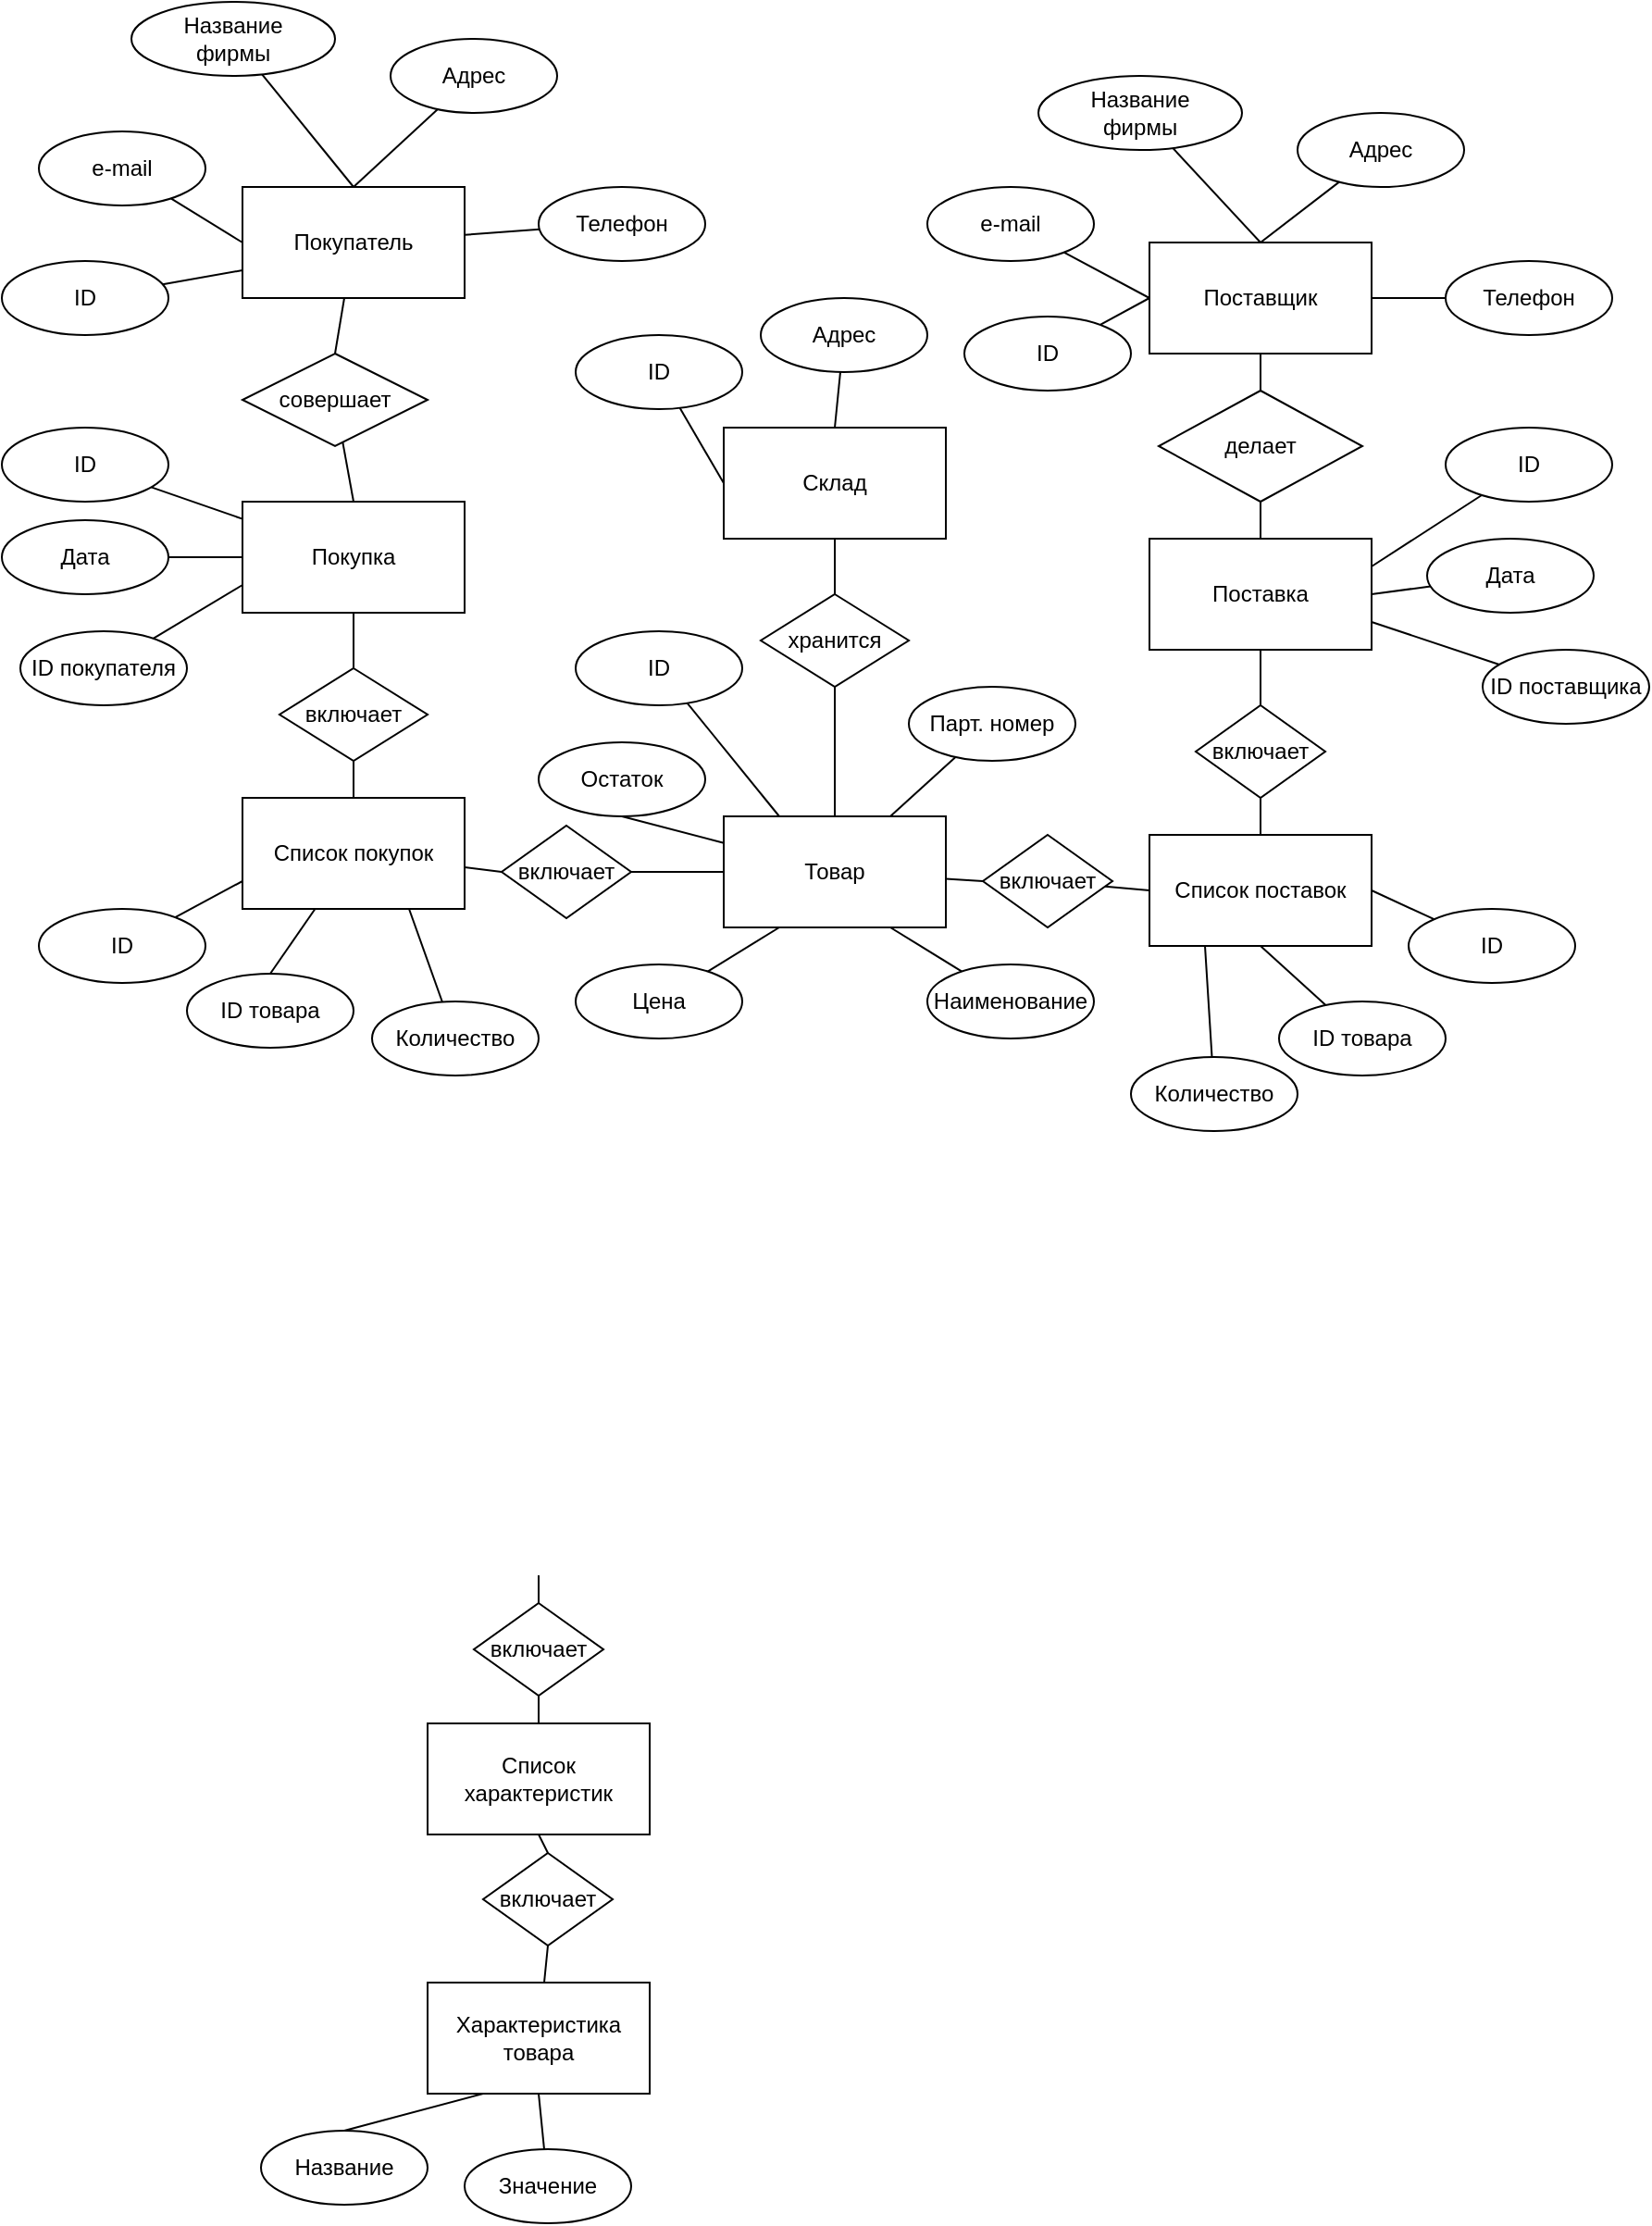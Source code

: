 <mxfile version="20.8.16" type="device" pages="2"><diagram name="storehouse" id="jP9qOyxlN2L8lDD1uQBx"><mxGraphModel dx="2085" dy="1831" grid="1" gridSize="10" guides="1" tooltips="1" connect="1" arrows="1" fold="1" page="1" pageScale="1" pageWidth="850" pageHeight="1100" math="0" shadow="0"><root><mxCell id="0"/><mxCell id="1" parent="0"/><mxCell id="bhEW8HzoWVghDZaeQ3qp-18" style="edgeStyle=none;rounded=0;orthogonalLoop=1;jettySize=auto;html=1;entryX=0.5;entryY=0;entryDx=0;entryDy=0;endArrow=none;endFill=0;" edge="1" parent="1" source="Oa8DiiNLcAHMZvnJVaXj-1" target="bhEW8HzoWVghDZaeQ3qp-17"><mxGeometry relative="1" as="geometry"/></mxCell><mxCell id="Oa8DiiNLcAHMZvnJVaXj-1" value="Покупатель" style="rounded=0;whiteSpace=wrap;html=1;" vertex="1" parent="1"><mxGeometry x="70" y="70" width="120" height="60" as="geometry"/></mxCell><mxCell id="bhEW8HzoWVghDZaeQ3qp-22" style="edgeStyle=none;rounded=0;orthogonalLoop=1;jettySize=auto;html=1;exitX=0.5;exitY=1;exitDx=0;exitDy=0;entryX=0.5;entryY=0;entryDx=0;entryDy=0;endArrow=none;endFill=0;" edge="1" parent="1" source="Oa8DiiNLcAHMZvnJVaXj-2" target="bhEW8HzoWVghDZaeQ3qp-21"><mxGeometry relative="1" as="geometry"/></mxCell><mxCell id="Oa8DiiNLcAHMZvnJVaXj-2" value="Поставщик" style="rounded=0;whiteSpace=wrap;html=1;" vertex="1" parent="1"><mxGeometry x="560" y="100" width="120" height="60" as="geometry"/></mxCell><mxCell id="Oa8DiiNLcAHMZvnJVaXj-3" value="Склад" style="rounded=0;whiteSpace=wrap;html=1;" vertex="1" parent="1"><mxGeometry x="330" y="200" width="120" height="60" as="geometry"/></mxCell><mxCell id="bhEW8HzoWVghDZaeQ3qp-25" style="edgeStyle=none;rounded=0;orthogonalLoop=1;jettySize=auto;html=1;entryX=0.5;entryY=1;entryDx=0;entryDy=0;endArrow=none;endFill=0;" edge="1" parent="1" source="Oa8DiiNLcAHMZvnJVaXj-5" target="bhEW8HzoWVghDZaeQ3qp-24"><mxGeometry relative="1" as="geometry"/></mxCell><mxCell id="bhEW8HzoWVghDZaeQ3qp-27" style="edgeStyle=none;rounded=0;orthogonalLoop=1;jettySize=auto;html=1;entryX=0.5;entryY=0;entryDx=0;entryDy=0;endArrow=none;endFill=0;startArrow=none;exitX=0.5;exitY=1;exitDx=0;exitDy=0;" edge="1" parent="1" target="Oa8DiiNLcAHMZvnJVaXj-6"><mxGeometry relative="1" as="geometry"><mxPoint x="230" y="1040" as="sourcePoint"/></mxGeometry></mxCell><mxCell id="bhEW8HzoWVghDZaeQ3qp-32" style="edgeStyle=none;rounded=0;orthogonalLoop=1;jettySize=auto;html=1;entryX=0;entryY=0.5;entryDx=0;entryDy=0;endArrow=none;endFill=0;startArrow=none;" edge="1" parent="1" source="bhEW8HzoWVghDZaeQ3qp-38" target="Oa8DiiNLcAHMZvnJVaXj-10"><mxGeometry relative="1" as="geometry"/></mxCell><mxCell id="bhEW8HzoWVghDZaeQ3qp-68" style="edgeStyle=none;rounded=0;orthogonalLoop=1;jettySize=auto;html=1;entryX=0.5;entryY=1;entryDx=0;entryDy=0;endArrow=none;endFill=0;" edge="1" parent="1" source="Oa8DiiNLcAHMZvnJVaXj-5" target="bhEW8HzoWVghDZaeQ3qp-67"><mxGeometry relative="1" as="geometry"/></mxCell><mxCell id="Oa8DiiNLcAHMZvnJVaXj-5" value="Товар" style="rounded=0;whiteSpace=wrap;html=1;" vertex="1" parent="1"><mxGeometry x="330" y="410" width="120" height="60" as="geometry"/></mxCell><mxCell id="bhEW8HzoWVghDZaeQ3qp-66" style="edgeStyle=none;rounded=0;orthogonalLoop=1;jettySize=auto;html=1;entryX=0.5;entryY=1;entryDx=0;entryDy=0;endArrow=none;endFill=0;" edge="1" parent="1" source="Oa8DiiNLcAHMZvnJVaXj-6" target="bhEW8HzoWVghDZaeQ3qp-64"><mxGeometry relative="1" as="geometry"/></mxCell><mxCell id="Oa8DiiNLcAHMZvnJVaXj-6" value="Характеристика товара" style="rounded=0;whiteSpace=wrap;html=1;" vertex="1" parent="1"><mxGeometry x="170" y="1040" width="120" height="60" as="geometry"/></mxCell><mxCell id="Oa8DiiNLcAHMZvnJVaXj-7" value="Покупка" style="rounded=0;whiteSpace=wrap;html=1;" vertex="1" parent="1"><mxGeometry x="70" y="240" width="120" height="60" as="geometry"/></mxCell><mxCell id="Oa8DiiNLcAHMZvnJVaXj-8" value="Поставка" style="rounded=0;whiteSpace=wrap;html=1;" vertex="1" parent="1"><mxGeometry x="560" y="260" width="120" height="60" as="geometry"/></mxCell><mxCell id="bhEW8HzoWVghDZaeQ3qp-30" style="edgeStyle=none;rounded=0;orthogonalLoop=1;jettySize=auto;html=1;entryX=0;entryY=0.5;entryDx=0;entryDy=0;endArrow=none;endFill=0;startArrow=none;" edge="1" parent="1" source="bhEW8HzoWVghDZaeQ3qp-37" target="Oa8DiiNLcAHMZvnJVaXj-5"><mxGeometry relative="1" as="geometry"/></mxCell><mxCell id="bhEW8HzoWVghDZaeQ3qp-31" style="edgeStyle=none;rounded=0;orthogonalLoop=1;jettySize=auto;html=1;entryX=0.5;entryY=1;entryDx=0;entryDy=0;endArrow=none;endFill=0;startArrow=none;" edge="1" parent="1" source="bhEW8HzoWVghDZaeQ3qp-34" target="Oa8DiiNLcAHMZvnJVaXj-7"><mxGeometry relative="1" as="geometry"/></mxCell><mxCell id="bhEW8HzoWVghDZaeQ3qp-90" style="edgeStyle=none;rounded=0;orthogonalLoop=1;jettySize=auto;html=1;entryX=0.5;entryY=0;entryDx=0;entryDy=0;endArrow=none;endFill=0;" edge="1" parent="1" source="Oa8DiiNLcAHMZvnJVaXj-9" target="bhEW8HzoWVghDZaeQ3qp-89"><mxGeometry relative="1" as="geometry"/></mxCell><mxCell id="Oa8DiiNLcAHMZvnJVaXj-9" value="Список покупок" style="rounded=0;whiteSpace=wrap;html=1;" vertex="1" parent="1"><mxGeometry x="70" y="400" width="120" height="60" as="geometry"/></mxCell><mxCell id="bhEW8HzoWVghDZaeQ3qp-33" style="edgeStyle=none;rounded=0;orthogonalLoop=1;jettySize=auto;html=1;entryX=0.5;entryY=1;entryDx=0;entryDy=0;endArrow=none;endFill=0;startArrow=none;" edge="1" parent="1" source="bhEW8HzoWVghDZaeQ3qp-40" target="Oa8DiiNLcAHMZvnJVaXj-8"><mxGeometry relative="1" as="geometry"/></mxCell><mxCell id="Oa8DiiNLcAHMZvnJVaXj-10" value="Список поставок" style="rounded=0;whiteSpace=wrap;html=1;" vertex="1" parent="1"><mxGeometry x="560" y="420" width="120" height="60" as="geometry"/></mxCell><mxCell id="bhEW8HzoWVghDZaeQ3qp-15" style="edgeStyle=none;rounded=0;orthogonalLoop=1;jettySize=auto;html=1;entryX=0.5;entryY=0;entryDx=0;entryDy=0;endArrow=none;endFill=0;" edge="1" parent="1" source="bhEW8HzoWVghDZaeQ3qp-1" target="Oa8DiiNLcAHMZvnJVaXj-1"><mxGeometry relative="1" as="geometry"/></mxCell><mxCell id="bhEW8HzoWVghDZaeQ3qp-1" value="Название &lt;br&gt;фирмы" style="ellipse;whiteSpace=wrap;html=1;" vertex="1" parent="1"><mxGeometry x="10" y="-30" width="110" height="40" as="geometry"/></mxCell><mxCell id="bhEW8HzoWVghDZaeQ3qp-14" style="edgeStyle=none;rounded=0;orthogonalLoop=1;jettySize=auto;html=1;entryX=0.5;entryY=0;entryDx=0;entryDy=0;endArrow=none;endFill=0;" edge="1" parent="1" source="bhEW8HzoWVghDZaeQ3qp-2" target="Oa8DiiNLcAHMZvnJVaXj-1"><mxGeometry relative="1" as="geometry"/></mxCell><mxCell id="bhEW8HzoWVghDZaeQ3qp-2" value="Адрес" style="ellipse;whiteSpace=wrap;html=1;" vertex="1" parent="1"><mxGeometry x="150" y="-10" width="90" height="40" as="geometry"/></mxCell><mxCell id="bhEW8HzoWVghDZaeQ3qp-13" style="edgeStyle=none;rounded=0;orthogonalLoop=1;jettySize=auto;html=1;endArrow=none;endFill=0;" edge="1" parent="1" source="bhEW8HzoWVghDZaeQ3qp-3" target="Oa8DiiNLcAHMZvnJVaXj-1"><mxGeometry relative="1" as="geometry"/></mxCell><mxCell id="bhEW8HzoWVghDZaeQ3qp-3" value="Телефон" style="ellipse;whiteSpace=wrap;html=1;" vertex="1" parent="1"><mxGeometry x="230" y="70" width="90" height="40" as="geometry"/></mxCell><mxCell id="bhEW8HzoWVghDZaeQ3qp-16" style="edgeStyle=none;rounded=0;orthogonalLoop=1;jettySize=auto;html=1;entryX=0;entryY=0.5;entryDx=0;entryDy=0;endArrow=none;endFill=0;" edge="1" parent="1" source="bhEW8HzoWVghDZaeQ3qp-4" target="Oa8DiiNLcAHMZvnJVaXj-1"><mxGeometry relative="1" as="geometry"/></mxCell><mxCell id="bhEW8HzoWVghDZaeQ3qp-4" value="e-mail" style="ellipse;whiteSpace=wrap;html=1;" vertex="1" parent="1"><mxGeometry x="-40" y="40" width="90" height="40" as="geometry"/></mxCell><mxCell id="bhEW8HzoWVghDZaeQ3qp-10" style="edgeStyle=none;rounded=0;orthogonalLoop=1;jettySize=auto;html=1;entryX=0.5;entryY=0;entryDx=0;entryDy=0;endArrow=none;endFill=0;" edge="1" parent="1" source="bhEW8HzoWVghDZaeQ3qp-5" target="Oa8DiiNLcAHMZvnJVaXj-2"><mxGeometry relative="1" as="geometry"/></mxCell><mxCell id="bhEW8HzoWVghDZaeQ3qp-5" value="Название &lt;br&gt;фирмы" style="ellipse;whiteSpace=wrap;html=1;" vertex="1" parent="1"><mxGeometry x="500" y="10" width="110" height="40" as="geometry"/></mxCell><mxCell id="bhEW8HzoWVghDZaeQ3qp-11" style="edgeStyle=none;rounded=0;orthogonalLoop=1;jettySize=auto;html=1;entryX=0.5;entryY=0;entryDx=0;entryDy=0;endArrow=none;endFill=0;" edge="1" parent="1" source="bhEW8HzoWVghDZaeQ3qp-6" target="Oa8DiiNLcAHMZvnJVaXj-2"><mxGeometry relative="1" as="geometry"/></mxCell><mxCell id="bhEW8HzoWVghDZaeQ3qp-6" value="Адрес" style="ellipse;whiteSpace=wrap;html=1;" vertex="1" parent="1"><mxGeometry x="640" y="30" width="90" height="40" as="geometry"/></mxCell><mxCell id="bhEW8HzoWVghDZaeQ3qp-12" style="edgeStyle=none;rounded=0;orthogonalLoop=1;jettySize=auto;html=1;entryX=1;entryY=0.5;entryDx=0;entryDy=0;endArrow=none;endFill=0;" edge="1" parent="1" source="bhEW8HzoWVghDZaeQ3qp-7" target="Oa8DiiNLcAHMZvnJVaXj-2"><mxGeometry relative="1" as="geometry"/></mxCell><mxCell id="bhEW8HzoWVghDZaeQ3qp-7" value="Телефон" style="ellipse;whiteSpace=wrap;html=1;" vertex="1" parent="1"><mxGeometry x="720" y="110" width="90" height="40" as="geometry"/></mxCell><mxCell id="bhEW8HzoWVghDZaeQ3qp-9" style="rounded=0;orthogonalLoop=1;jettySize=auto;html=1;entryX=0;entryY=0.5;entryDx=0;entryDy=0;endArrow=none;endFill=0;" edge="1" parent="1" source="bhEW8HzoWVghDZaeQ3qp-8" target="Oa8DiiNLcAHMZvnJVaXj-2"><mxGeometry relative="1" as="geometry"/></mxCell><mxCell id="bhEW8HzoWVghDZaeQ3qp-8" value="e-mail" style="ellipse;whiteSpace=wrap;html=1;" vertex="1" parent="1"><mxGeometry x="440" y="70" width="90" height="40" as="geometry"/></mxCell><mxCell id="bhEW8HzoWVghDZaeQ3qp-19" style="edgeStyle=none;rounded=0;orthogonalLoop=1;jettySize=auto;html=1;entryX=0.5;entryY=0;entryDx=0;entryDy=0;endArrow=none;endFill=0;" edge="1" parent="1" source="bhEW8HzoWVghDZaeQ3qp-17" target="Oa8DiiNLcAHMZvnJVaXj-7"><mxGeometry relative="1" as="geometry"/></mxCell><mxCell id="bhEW8HzoWVghDZaeQ3qp-17" value="совершает" style="rhombus;whiteSpace=wrap;html=1;" vertex="1" parent="1"><mxGeometry x="70" y="160" width="100" height="50" as="geometry"/></mxCell><mxCell id="bhEW8HzoWVghDZaeQ3qp-23" style="edgeStyle=none;rounded=0;orthogonalLoop=1;jettySize=auto;html=1;endArrow=none;endFill=0;" edge="1" parent="1" source="bhEW8HzoWVghDZaeQ3qp-21" target="Oa8DiiNLcAHMZvnJVaXj-8"><mxGeometry relative="1" as="geometry"/></mxCell><mxCell id="bhEW8HzoWVghDZaeQ3qp-21" value="делает" style="rhombus;whiteSpace=wrap;html=1;" vertex="1" parent="1"><mxGeometry x="565" y="180" width="110" height="60" as="geometry"/></mxCell><mxCell id="bhEW8HzoWVghDZaeQ3qp-26" style="edgeStyle=none;rounded=0;orthogonalLoop=1;jettySize=auto;html=1;entryX=0.5;entryY=1;entryDx=0;entryDy=0;endArrow=none;endFill=0;" edge="1" parent="1" source="bhEW8HzoWVghDZaeQ3qp-24" target="Oa8DiiNLcAHMZvnJVaXj-3"><mxGeometry relative="1" as="geometry"/></mxCell><mxCell id="bhEW8HzoWVghDZaeQ3qp-24" value="хранится" style="rhombus;whiteSpace=wrap;html=1;" vertex="1" parent="1"><mxGeometry x="350" y="290" width="80" height="50" as="geometry"/></mxCell><mxCell id="bhEW8HzoWVghDZaeQ3qp-28" value="" style="edgeStyle=none;rounded=0;orthogonalLoop=1;jettySize=auto;html=1;entryX=0.5;entryY=0;entryDx=0;entryDy=0;endArrow=none;endFill=0;startArrow=none;" edge="1" parent="1" source="bhEW8HzoWVghDZaeQ3qp-62" target="bhEW8HzoWVghDZaeQ3qp-61"><mxGeometry relative="1" as="geometry"><mxPoint x="230" y="820" as="sourcePoint"/><mxPoint x="230" y="860" as="targetPoint"/></mxGeometry></mxCell><mxCell id="bhEW8HzoWVghDZaeQ3qp-35" value="" style="edgeStyle=none;rounded=0;orthogonalLoop=1;jettySize=auto;html=1;entryX=0.5;entryY=1;entryDx=0;entryDy=0;endArrow=none;endFill=0;" edge="1" parent="1" source="Oa8DiiNLcAHMZvnJVaXj-9" target="bhEW8HzoWVghDZaeQ3qp-34"><mxGeometry relative="1" as="geometry"><mxPoint x="130" y="400" as="sourcePoint"/><mxPoint x="130" y="300" as="targetPoint"/></mxGeometry></mxCell><mxCell id="bhEW8HzoWVghDZaeQ3qp-34" value="включает" style="rhombus;whiteSpace=wrap;html=1;" vertex="1" parent="1"><mxGeometry x="90" y="330" width="80" height="50" as="geometry"/></mxCell><mxCell id="bhEW8HzoWVghDZaeQ3qp-36" value="" style="edgeStyle=none;rounded=0;orthogonalLoop=1;jettySize=auto;html=1;entryX=0;entryY=0.5;entryDx=0;entryDy=0;endArrow=none;endFill=0;" edge="1" parent="1" source="Oa8DiiNLcAHMZvnJVaXj-9" target="bhEW8HzoWVghDZaeQ3qp-37"><mxGeometry relative="1" as="geometry"><mxPoint x="190" y="433" as="sourcePoint"/><mxPoint x="330" y="440" as="targetPoint"/></mxGeometry></mxCell><mxCell id="bhEW8HzoWVghDZaeQ3qp-37" value="включает" style="rhombus;whiteSpace=wrap;html=1;" vertex="1" parent="1"><mxGeometry x="210" y="415" width="70" height="50" as="geometry"/></mxCell><mxCell id="bhEW8HzoWVghDZaeQ3qp-39" value="" style="edgeStyle=none;rounded=0;orthogonalLoop=1;jettySize=auto;html=1;entryX=0;entryY=0.5;entryDx=0;entryDy=0;endArrow=none;endFill=0;" edge="1" parent="1" source="Oa8DiiNLcAHMZvnJVaXj-5" target="bhEW8HzoWVghDZaeQ3qp-38"><mxGeometry relative="1" as="geometry"><mxPoint x="450" y="443.529" as="sourcePoint"/><mxPoint x="560" y="450" as="targetPoint"/></mxGeometry></mxCell><mxCell id="bhEW8HzoWVghDZaeQ3qp-38" value="включает" style="rhombus;whiteSpace=wrap;html=1;" vertex="1" parent="1"><mxGeometry x="470" y="420" width="70" height="50" as="geometry"/></mxCell><mxCell id="bhEW8HzoWVghDZaeQ3qp-41" value="" style="edgeStyle=none;rounded=0;orthogonalLoop=1;jettySize=auto;html=1;entryX=0.5;entryY=1;entryDx=0;entryDy=0;endArrow=none;endFill=0;" edge="1" parent="1" source="Oa8DiiNLcAHMZvnJVaXj-10" target="bhEW8HzoWVghDZaeQ3qp-40"><mxGeometry relative="1" as="geometry"><mxPoint x="620" y="420" as="sourcePoint"/><mxPoint x="620" y="320" as="targetPoint"/></mxGeometry></mxCell><mxCell id="bhEW8HzoWVghDZaeQ3qp-40" value="включает" style="rhombus;whiteSpace=wrap;html=1;" vertex="1" parent="1"><mxGeometry x="585" y="350" width="70" height="50" as="geometry"/></mxCell><mxCell id="bhEW8HzoWVghDZaeQ3qp-43" style="edgeStyle=none;rounded=0;orthogonalLoop=1;jettySize=auto;html=1;entryX=0.5;entryY=0;entryDx=0;entryDy=0;endArrow=none;endFill=0;" edge="1" parent="1" source="bhEW8HzoWVghDZaeQ3qp-42" target="Oa8DiiNLcAHMZvnJVaXj-3"><mxGeometry relative="1" as="geometry"/></mxCell><mxCell id="bhEW8HzoWVghDZaeQ3qp-42" value="Адрес" style="ellipse;whiteSpace=wrap;html=1;" vertex="1" parent="1"><mxGeometry x="350" y="130" width="90" height="40" as="geometry"/></mxCell><mxCell id="bhEW8HzoWVghDZaeQ3qp-45" style="edgeStyle=none;rounded=0;orthogonalLoop=1;jettySize=auto;html=1;entryX=1;entryY=0.5;entryDx=0;entryDy=0;endArrow=none;endFill=0;" edge="1" parent="1" source="bhEW8HzoWVghDZaeQ3qp-44" target="Oa8DiiNLcAHMZvnJVaXj-8"><mxGeometry relative="1" as="geometry"/></mxCell><mxCell id="bhEW8HzoWVghDZaeQ3qp-44" value="Дата" style="ellipse;whiteSpace=wrap;html=1;" vertex="1" parent="1"><mxGeometry x="710" y="260" width="90" height="40" as="geometry"/></mxCell><mxCell id="bhEW8HzoWVghDZaeQ3qp-47" style="edgeStyle=none;rounded=0;orthogonalLoop=1;jettySize=auto;html=1;entryX=0;entryY=0.5;entryDx=0;entryDy=0;endArrow=none;endFill=0;" edge="1" parent="1" source="bhEW8HzoWVghDZaeQ3qp-46" target="Oa8DiiNLcAHMZvnJVaXj-7"><mxGeometry relative="1" as="geometry"/></mxCell><mxCell id="bhEW8HzoWVghDZaeQ3qp-46" value="Дата" style="ellipse;whiteSpace=wrap;html=1;" vertex="1" parent="1"><mxGeometry x="-60" y="250" width="90" height="40" as="geometry"/></mxCell><mxCell id="bhEW8HzoWVghDZaeQ3qp-57" style="edgeStyle=none;rounded=0;orthogonalLoop=1;jettySize=auto;html=1;entryX=0.25;entryY=1;entryDx=0;entryDy=0;endArrow=none;endFill=0;" edge="1" parent="1" source="bhEW8HzoWVghDZaeQ3qp-52" target="Oa8DiiNLcAHMZvnJVaXj-5"><mxGeometry relative="1" as="geometry"/></mxCell><mxCell id="bhEW8HzoWVghDZaeQ3qp-52" value="Цена" style="ellipse;whiteSpace=wrap;html=1;" vertex="1" parent="1"><mxGeometry x="250" y="490" width="90" height="40" as="geometry"/></mxCell><mxCell id="bhEW8HzoWVghDZaeQ3qp-56" style="edgeStyle=none;rounded=0;orthogonalLoop=1;jettySize=auto;html=1;entryX=0.75;entryY=1;entryDx=0;entryDy=0;endArrow=none;endFill=0;" edge="1" parent="1" source="bhEW8HzoWVghDZaeQ3qp-53" target="Oa8DiiNLcAHMZvnJVaXj-5"><mxGeometry relative="1" as="geometry"/></mxCell><mxCell id="bhEW8HzoWVghDZaeQ3qp-53" value="Наименование" style="ellipse;whiteSpace=wrap;html=1;" vertex="1" parent="1"><mxGeometry x="440" y="490" width="90" height="40" as="geometry"/></mxCell><mxCell id="bhEW8HzoWVghDZaeQ3qp-55" style="edgeStyle=none;rounded=0;orthogonalLoop=1;jettySize=auto;html=1;entryX=0.75;entryY=0;entryDx=0;entryDy=0;endArrow=none;endFill=0;" edge="1" parent="1" source="bhEW8HzoWVghDZaeQ3qp-54" target="Oa8DiiNLcAHMZvnJVaXj-5"><mxGeometry relative="1" as="geometry"/></mxCell><mxCell id="bhEW8HzoWVghDZaeQ3qp-54" value="Парт. номер" style="ellipse;whiteSpace=wrap;html=1;" vertex="1" parent="1"><mxGeometry x="430" y="340" width="90" height="40" as="geometry"/></mxCell><mxCell id="bhEW8HzoWVghDZaeQ3qp-69" style="edgeStyle=none;rounded=0;orthogonalLoop=1;jettySize=auto;html=1;exitX=0.5;exitY=0;exitDx=0;exitDy=0;entryX=0.25;entryY=1;entryDx=0;entryDy=0;endArrow=none;endFill=0;" edge="1" parent="1" source="bhEW8HzoWVghDZaeQ3qp-59" target="Oa8DiiNLcAHMZvnJVaXj-6"><mxGeometry relative="1" as="geometry"/></mxCell><mxCell id="bhEW8HzoWVghDZaeQ3qp-59" value="Название" style="ellipse;whiteSpace=wrap;html=1;" vertex="1" parent="1"><mxGeometry x="80" y="1120" width="90" height="40" as="geometry"/></mxCell><mxCell id="bhEW8HzoWVghDZaeQ3qp-70" style="edgeStyle=none;rounded=0;orthogonalLoop=1;jettySize=auto;html=1;entryX=0.5;entryY=1;entryDx=0;entryDy=0;endArrow=none;endFill=0;" edge="1" parent="1" source="bhEW8HzoWVghDZaeQ3qp-60" target="Oa8DiiNLcAHMZvnJVaXj-6"><mxGeometry relative="1" as="geometry"/></mxCell><mxCell id="bhEW8HzoWVghDZaeQ3qp-60" value="Значение" style="ellipse;whiteSpace=wrap;html=1;" vertex="1" parent="1"><mxGeometry x="190" y="1130" width="90" height="40" as="geometry"/></mxCell><mxCell id="bhEW8HzoWVghDZaeQ3qp-61" value="Список характеристик" style="rounded=0;whiteSpace=wrap;html=1;" vertex="1" parent="1"><mxGeometry x="170" y="900" width="120" height="60" as="geometry"/></mxCell><mxCell id="bhEW8HzoWVghDZaeQ3qp-63" value="" style="edgeStyle=none;rounded=0;orthogonalLoop=1;jettySize=auto;html=1;entryX=0.5;entryY=0;entryDx=0;entryDy=0;endArrow=none;endFill=0;" edge="1" parent="1" target="bhEW8HzoWVghDZaeQ3qp-62"><mxGeometry relative="1" as="geometry"><mxPoint x="230" y="820" as="sourcePoint"/><mxPoint x="230" y="900" as="targetPoint"/></mxGeometry></mxCell><mxCell id="bhEW8HzoWVghDZaeQ3qp-62" value="включает" style="rhombus;whiteSpace=wrap;html=1;" vertex="1" parent="1"><mxGeometry x="195" y="835" width="70" height="50" as="geometry"/></mxCell><mxCell id="bhEW8HzoWVghDZaeQ3qp-65" value="" style="edgeStyle=none;rounded=0;orthogonalLoop=1;jettySize=auto;html=1;entryX=0.5;entryY=0;entryDx=0;entryDy=0;endArrow=none;endFill=0;startArrow=none;exitX=0.5;exitY=1;exitDx=0;exitDy=0;" edge="1" parent="1" source="bhEW8HzoWVghDZaeQ3qp-61" target="bhEW8HzoWVghDZaeQ3qp-64"><mxGeometry relative="1" as="geometry"><mxPoint x="230" y="960" as="sourcePoint"/><mxPoint x="230" y="1020" as="targetPoint"/></mxGeometry></mxCell><mxCell id="bhEW8HzoWVghDZaeQ3qp-64" value="включает" style="rhombus;whiteSpace=wrap;html=1;" vertex="1" parent="1"><mxGeometry x="200" y="970" width="70" height="50" as="geometry"/></mxCell><mxCell id="bhEW8HzoWVghDZaeQ3qp-67" value="Остаток" style="ellipse;whiteSpace=wrap;html=1;" vertex="1" parent="1"><mxGeometry x="230" y="370" width="90" height="40" as="geometry"/></mxCell><mxCell id="bhEW8HzoWVghDZaeQ3qp-72" style="edgeStyle=none;rounded=0;orthogonalLoop=1;jettySize=auto;html=1;entryX=0;entryY=0.75;entryDx=0;entryDy=0;endArrow=none;endFill=0;" edge="1" parent="1" source="bhEW8HzoWVghDZaeQ3qp-71" target="Oa8DiiNLcAHMZvnJVaXj-1"><mxGeometry relative="1" as="geometry"/></mxCell><mxCell id="bhEW8HzoWVghDZaeQ3qp-71" value="ID" style="ellipse;whiteSpace=wrap;html=1;" vertex="1" parent="1"><mxGeometry x="-60" y="110" width="90" height="40" as="geometry"/></mxCell><mxCell id="bhEW8HzoWVghDZaeQ3qp-74" style="edgeStyle=none;rounded=0;orthogonalLoop=1;jettySize=auto;html=1;entryX=0;entryY=0.5;entryDx=0;entryDy=0;endArrow=none;endFill=0;" edge="1" parent="1" source="bhEW8HzoWVghDZaeQ3qp-73" target="Oa8DiiNLcAHMZvnJVaXj-3"><mxGeometry relative="1" as="geometry"/></mxCell><mxCell id="bhEW8HzoWVghDZaeQ3qp-73" value="ID" style="ellipse;whiteSpace=wrap;html=1;" vertex="1" parent="1"><mxGeometry x="250" y="150" width="90" height="40" as="geometry"/></mxCell><mxCell id="bhEW8HzoWVghDZaeQ3qp-76" style="edgeStyle=none;rounded=0;orthogonalLoop=1;jettySize=auto;html=1;entryX=0;entryY=0.5;entryDx=0;entryDy=0;endArrow=none;endFill=0;" edge="1" parent="1" source="bhEW8HzoWVghDZaeQ3qp-75" target="Oa8DiiNLcAHMZvnJVaXj-2"><mxGeometry relative="1" as="geometry"/></mxCell><mxCell id="bhEW8HzoWVghDZaeQ3qp-75" value="ID" style="ellipse;whiteSpace=wrap;html=1;" vertex="1" parent="1"><mxGeometry x="460" y="140" width="90" height="40" as="geometry"/></mxCell><mxCell id="bhEW8HzoWVghDZaeQ3qp-78" style="edgeStyle=none;rounded=0;orthogonalLoop=1;jettySize=auto;html=1;endArrow=none;endFill=0;" edge="1" parent="1" source="bhEW8HzoWVghDZaeQ3qp-77" target="Oa8DiiNLcAHMZvnJVaXj-7"><mxGeometry relative="1" as="geometry"/></mxCell><mxCell id="bhEW8HzoWVghDZaeQ3qp-77" value="ID" style="ellipse;whiteSpace=wrap;html=1;" vertex="1" parent="1"><mxGeometry x="-60" y="200" width="90" height="40" as="geometry"/></mxCell><mxCell id="bhEW8HzoWVghDZaeQ3qp-80" style="edgeStyle=none;rounded=0;orthogonalLoop=1;jettySize=auto;html=1;entryX=0;entryY=0.75;entryDx=0;entryDy=0;endArrow=none;endFill=0;" edge="1" parent="1" source="bhEW8HzoWVghDZaeQ3qp-79" target="Oa8DiiNLcAHMZvnJVaXj-7"><mxGeometry relative="1" as="geometry"/></mxCell><mxCell id="bhEW8HzoWVghDZaeQ3qp-79" value="ID покупателя" style="ellipse;whiteSpace=wrap;html=1;" vertex="1" parent="1"><mxGeometry x="-50" y="310" width="90" height="40" as="geometry"/></mxCell><mxCell id="bhEW8HzoWVghDZaeQ3qp-82" style="edgeStyle=none;rounded=0;orthogonalLoop=1;jettySize=auto;html=1;entryX=1;entryY=0.25;entryDx=0;entryDy=0;endArrow=none;endFill=0;" edge="1" parent="1" source="bhEW8HzoWVghDZaeQ3qp-81" target="Oa8DiiNLcAHMZvnJVaXj-8"><mxGeometry relative="1" as="geometry"/></mxCell><mxCell id="bhEW8HzoWVghDZaeQ3qp-81" value="ID" style="ellipse;whiteSpace=wrap;html=1;" vertex="1" parent="1"><mxGeometry x="720" y="200" width="90" height="40" as="geometry"/></mxCell><mxCell id="bhEW8HzoWVghDZaeQ3qp-84" style="edgeStyle=none;rounded=0;orthogonalLoop=1;jettySize=auto;html=1;entryX=1;entryY=0.75;entryDx=0;entryDy=0;endArrow=none;endFill=0;" edge="1" parent="1" source="bhEW8HzoWVghDZaeQ3qp-83" target="Oa8DiiNLcAHMZvnJVaXj-8"><mxGeometry relative="1" as="geometry"/></mxCell><mxCell id="bhEW8HzoWVghDZaeQ3qp-83" value="ID поставщика" style="ellipse;whiteSpace=wrap;html=1;" vertex="1" parent="1"><mxGeometry x="740" y="320" width="90" height="40" as="geometry"/></mxCell><mxCell id="bhEW8HzoWVghDZaeQ3qp-86" style="edgeStyle=none;rounded=0;orthogonalLoop=1;jettySize=auto;html=1;entryX=0.25;entryY=0;entryDx=0;entryDy=0;endArrow=none;endFill=0;" edge="1" parent="1" source="bhEW8HzoWVghDZaeQ3qp-85" target="Oa8DiiNLcAHMZvnJVaXj-5"><mxGeometry relative="1" as="geometry"/></mxCell><mxCell id="bhEW8HzoWVghDZaeQ3qp-85" value="ID" style="ellipse;whiteSpace=wrap;html=1;" vertex="1" parent="1"><mxGeometry x="250" y="310" width="90" height="40" as="geometry"/></mxCell><mxCell id="bhEW8HzoWVghDZaeQ3qp-88" style="edgeStyle=none;rounded=0;orthogonalLoop=1;jettySize=auto;html=1;entryX=0;entryY=0.75;entryDx=0;entryDy=0;endArrow=none;endFill=0;" edge="1" parent="1" source="bhEW8HzoWVghDZaeQ3qp-87" target="Oa8DiiNLcAHMZvnJVaXj-9"><mxGeometry relative="1" as="geometry"/></mxCell><mxCell id="bhEW8HzoWVghDZaeQ3qp-87" value="ID" style="ellipse;whiteSpace=wrap;html=1;" vertex="1" parent="1"><mxGeometry x="-40" y="460" width="90" height="40" as="geometry"/></mxCell><mxCell id="bhEW8HzoWVghDZaeQ3qp-89" value="ID товара" style="ellipse;whiteSpace=wrap;html=1;" vertex="1" parent="1"><mxGeometry x="40" y="495" width="90" height="40" as="geometry"/></mxCell><mxCell id="bhEW8HzoWVghDZaeQ3qp-92" style="edgeStyle=none;rounded=0;orthogonalLoop=1;jettySize=auto;html=1;entryX=0.75;entryY=1;entryDx=0;entryDy=0;endArrow=none;endFill=0;" edge="1" parent="1" source="bhEW8HzoWVghDZaeQ3qp-91" target="Oa8DiiNLcAHMZvnJVaXj-9"><mxGeometry relative="1" as="geometry"/></mxCell><mxCell id="bhEW8HzoWVghDZaeQ3qp-91" value="Количество" style="ellipse;whiteSpace=wrap;html=1;" vertex="1" parent="1"><mxGeometry x="140" y="510" width="90" height="40" as="geometry"/></mxCell><mxCell id="bhEW8HzoWVghDZaeQ3qp-98" style="edgeStyle=none;rounded=0;orthogonalLoop=1;jettySize=auto;html=1;entryX=1;entryY=0.5;entryDx=0;entryDy=0;endArrow=none;endFill=0;" edge="1" parent="1" source="bhEW8HzoWVghDZaeQ3qp-93" target="Oa8DiiNLcAHMZvnJVaXj-10"><mxGeometry relative="1" as="geometry"/></mxCell><mxCell id="bhEW8HzoWVghDZaeQ3qp-93" value="ID" style="ellipse;whiteSpace=wrap;html=1;" vertex="1" parent="1"><mxGeometry x="700" y="460" width="90" height="40" as="geometry"/></mxCell><mxCell id="bhEW8HzoWVghDZaeQ3qp-97" style="edgeStyle=none;rounded=0;orthogonalLoop=1;jettySize=auto;html=1;entryX=0.5;entryY=1;entryDx=0;entryDy=0;endArrow=none;endFill=0;" edge="1" parent="1" source="bhEW8HzoWVghDZaeQ3qp-94" target="Oa8DiiNLcAHMZvnJVaXj-10"><mxGeometry relative="1" as="geometry"/></mxCell><mxCell id="bhEW8HzoWVghDZaeQ3qp-94" value="ID товара" style="ellipse;whiteSpace=wrap;html=1;" vertex="1" parent="1"><mxGeometry x="630" y="510" width="90" height="40" as="geometry"/></mxCell><mxCell id="bhEW8HzoWVghDZaeQ3qp-96" style="edgeStyle=none;rounded=0;orthogonalLoop=1;jettySize=auto;html=1;entryX=0.25;entryY=1;entryDx=0;entryDy=0;endArrow=none;endFill=0;" edge="1" parent="1" source="bhEW8HzoWVghDZaeQ3qp-95" target="Oa8DiiNLcAHMZvnJVaXj-10"><mxGeometry relative="1" as="geometry"/></mxCell><mxCell id="bhEW8HzoWVghDZaeQ3qp-95" value="Количество" style="ellipse;whiteSpace=wrap;html=1;" vertex="1" parent="1"><mxGeometry x="550" y="540" width="90" height="40" as="geometry"/></mxCell></root></mxGraphModel></diagram><diagram id="z5X2h7q1wGmZ0M1idxYT" name="users"><mxGraphModel dx="1050" dy="621" grid="1" gridSize="10" guides="1" tooltips="1" connect="1" arrows="1" fold="1" page="1" pageScale="1" pageWidth="850" pageHeight="1100" math="0" shadow="0"><root><mxCell id="0"/><mxCell id="1" parent="0"/><mxCell id="OPIvsAh7Wd2HJqivJhw8-1" style="edgeStyle=none;rounded=0;orthogonalLoop=1;jettySize=auto;html=1;entryX=0;entryY=0.5;entryDx=0;entryDy=0;endArrow=none;endFill=0;startArrow=none;" edge="1" parent="1" source="OPIvsAh7Wd2HJqivJhw8-6" target="C5FINT07GLpmq-SCL4c0-2"><mxGeometry relative="1" as="geometry"/></mxCell><mxCell id="C5FINT07GLpmq-SCL4c0-1" value="Пользователь" style="rounded=0;whiteSpace=wrap;html=1;" vertex="1" parent="1"><mxGeometry x="200" y="160" width="120" height="60" as="geometry"/></mxCell><mxCell id="OPIvsAh7Wd2HJqivJhw8-2" style="edgeStyle=none;rounded=0;orthogonalLoop=1;jettySize=auto;html=1;entryX=0.5;entryY=0;entryDx=0;entryDy=0;endArrow=none;endFill=0;startArrow=none;" edge="1" parent="1" source="OPIvsAh7Wd2HJqivJhw8-8" target="C5FINT07GLpmq-SCL4c0-5"><mxGeometry relative="1" as="geometry"/></mxCell><mxCell id="OPIvsAh7Wd2HJqivJhw8-29" style="edgeStyle=none;rounded=0;orthogonalLoop=1;jettySize=auto;html=1;entryX=0.5;entryY=1;entryDx=0;entryDy=0;endArrow=none;endFill=0;" edge="1" parent="1" source="C5FINT07GLpmq-SCL4c0-2" target="OPIvsAh7Wd2HJqivJhw8-16"><mxGeometry relative="1" as="geometry"/></mxCell><mxCell id="OPIvsAh7Wd2HJqivJhw8-30" style="edgeStyle=none;rounded=0;orthogonalLoop=1;jettySize=auto;html=1;entryX=0.38;entryY=1.02;entryDx=0;entryDy=0;entryPerimeter=0;endArrow=none;endFill=0;" edge="1" parent="1" source="C5FINT07GLpmq-SCL4c0-2" target="OPIvsAh7Wd2HJqivJhw8-28"><mxGeometry relative="1" as="geometry"/></mxCell><mxCell id="C5FINT07GLpmq-SCL4c0-2" value="Роль" style="rounded=0;whiteSpace=wrap;html=1;" vertex="1" parent="1"><mxGeometry x="450" y="130" width="120" height="60" as="geometry"/></mxCell><mxCell id="OPIvsAh7Wd2HJqivJhw8-4" style="edgeStyle=none;rounded=0;orthogonalLoop=1;jettySize=auto;html=1;entryX=0.5;entryY=0;entryDx=0;entryDy=0;endArrow=none;endFill=0;startArrow=none;" edge="1" parent="1" source="OPIvsAh7Wd2HJqivJhw8-12" target="C5FINT07GLpmq-SCL4c0-4"><mxGeometry relative="1" as="geometry"/></mxCell><mxCell id="C5FINT07GLpmq-SCL4c0-3" value="Право" style="rounded=0;whiteSpace=wrap;html=1;" vertex="1" parent="1"><mxGeometry x="450" y="390" width="120" height="60" as="geometry"/></mxCell><mxCell id="C5FINT07GLpmq-SCL4c0-4" value="Тип права" style="rounded=0;whiteSpace=wrap;html=1;" vertex="1" parent="1"><mxGeometry x="450" y="540" width="120" height="60" as="geometry"/></mxCell><mxCell id="OPIvsAh7Wd2HJqivJhw8-3" style="edgeStyle=none;rounded=0;orthogonalLoop=1;jettySize=auto;html=1;entryX=0.5;entryY=0;entryDx=0;entryDy=0;endArrow=none;endFill=0;startArrow=none;" edge="1" parent="1" source="OPIvsAh7Wd2HJqivJhw8-10" target="C5FINT07GLpmq-SCL4c0-3"><mxGeometry relative="1" as="geometry"/></mxCell><mxCell id="C5FINT07GLpmq-SCL4c0-5" value="Доступные права" style="rounded=0;whiteSpace=wrap;html=1;" vertex="1" parent="1"><mxGeometry x="450" y="260" width="120" height="60" as="geometry"/></mxCell><mxCell id="OPIvsAh7Wd2HJqivJhw8-7" value="" style="edgeStyle=none;rounded=0;orthogonalLoop=1;jettySize=auto;html=1;entryX=0;entryY=0.5;entryDx=0;entryDy=0;endArrow=none;endFill=0;startArrow=none;startFill=0;" edge="1" parent="1" source="C5FINT07GLpmq-SCL4c0-1" target="OPIvsAh7Wd2HJqivJhw8-6"><mxGeometry relative="1" as="geometry"><mxPoint x="320" y="187.368" as="sourcePoint"/><mxPoint x="450" y="160" as="targetPoint"/></mxGeometry></mxCell><mxCell id="OPIvsAh7Wd2HJqivJhw8-6" value="имеет" style="rhombus;whiteSpace=wrap;html=1;" vertex="1" parent="1"><mxGeometry x="335" y="150" width="90" height="50" as="geometry"/></mxCell><mxCell id="OPIvsAh7Wd2HJqivJhw8-9" value="" style="edgeStyle=none;rounded=0;orthogonalLoop=1;jettySize=auto;html=1;entryX=0.5;entryY=0;entryDx=0;entryDy=0;endArrow=none;endFill=0;" edge="1" parent="1" source="C5FINT07GLpmq-SCL4c0-2" target="OPIvsAh7Wd2HJqivJhw8-8"><mxGeometry relative="1" as="geometry"><mxPoint x="510" y="190" as="sourcePoint"/><mxPoint x="510" y="260" as="targetPoint"/></mxGeometry></mxCell><mxCell id="OPIvsAh7Wd2HJqivJhw8-8" value="включает" style="rhombus;whiteSpace=wrap;html=1;" vertex="1" parent="1"><mxGeometry x="465" y="200" width="90" height="50" as="geometry"/></mxCell><mxCell id="OPIvsAh7Wd2HJqivJhw8-11" value="" style="edgeStyle=none;rounded=0;orthogonalLoop=1;jettySize=auto;html=1;entryX=0.5;entryY=0;entryDx=0;entryDy=0;endArrow=none;endFill=0;" edge="1" parent="1" source="C5FINT07GLpmq-SCL4c0-5" target="OPIvsAh7Wd2HJqivJhw8-10"><mxGeometry relative="1" as="geometry"><mxPoint x="510" y="320" as="sourcePoint"/><mxPoint x="510" y="390" as="targetPoint"/></mxGeometry></mxCell><mxCell id="OPIvsAh7Wd2HJqivJhw8-10" value="включает" style="rhombus;whiteSpace=wrap;html=1;" vertex="1" parent="1"><mxGeometry x="465" y="330" width="90" height="50" as="geometry"/></mxCell><mxCell id="OPIvsAh7Wd2HJqivJhw8-13" value="" style="edgeStyle=none;rounded=0;orthogonalLoop=1;jettySize=auto;html=1;entryX=0.5;entryY=0;entryDx=0;entryDy=0;endArrow=none;endFill=0;" edge="1" parent="1" source="C5FINT07GLpmq-SCL4c0-3" target="OPIvsAh7Wd2HJqivJhw8-12"><mxGeometry relative="1" as="geometry"><mxPoint x="510" y="450" as="sourcePoint"/><mxPoint x="510" y="540" as="targetPoint"/></mxGeometry></mxCell><mxCell id="OPIvsAh7Wd2HJqivJhw8-12" value="имеет" style="rhombus;whiteSpace=wrap;html=1;" vertex="1" parent="1"><mxGeometry x="465" y="470" width="90" height="50" as="geometry"/></mxCell><mxCell id="OPIvsAh7Wd2HJqivJhw8-39" style="edgeStyle=none;rounded=0;orthogonalLoop=1;jettySize=auto;html=1;entryX=0.25;entryY=0;entryDx=0;entryDy=0;endArrow=none;endFill=0;" edge="1" parent="1" source="OPIvsAh7Wd2HJqivJhw8-15" target="C5FINT07GLpmq-SCL4c0-1"><mxGeometry relative="1" as="geometry"/></mxCell><mxCell id="OPIvsAh7Wd2HJqivJhw8-15" value="ID" style="ellipse;whiteSpace=wrap;html=1;" vertex="1" parent="1"><mxGeometry x="130" y="90" width="80" height="40" as="geometry"/></mxCell><mxCell id="OPIvsAh7Wd2HJqivJhw8-16" value="ID" style="ellipse;whiteSpace=wrap;html=1;" vertex="1" parent="1"><mxGeometry x="465" y="60" width="80" height="40" as="geometry"/></mxCell><mxCell id="OPIvsAh7Wd2HJqivJhw8-31" style="edgeStyle=none;rounded=0;orthogonalLoop=1;jettySize=auto;html=1;entryX=1.013;entryY=0.387;entryDx=0;entryDy=0;entryPerimeter=0;endArrow=none;endFill=0;" edge="1" parent="1" source="OPIvsAh7Wd2HJqivJhw8-17" target="C5FINT07GLpmq-SCL4c0-5"><mxGeometry relative="1" as="geometry"/></mxCell><mxCell id="OPIvsAh7Wd2HJqivJhw8-17" value="ID роли" style="ellipse;whiteSpace=wrap;html=1;" vertex="1" parent="1"><mxGeometry x="590" y="250" width="80" height="40" as="geometry"/></mxCell><mxCell id="OPIvsAh7Wd2HJqivJhw8-33" style="edgeStyle=none;rounded=0;orthogonalLoop=1;jettySize=auto;html=1;entryX=1;entryY=0.5;entryDx=0;entryDy=0;endArrow=none;endFill=0;" edge="1" parent="1" source="OPIvsAh7Wd2HJqivJhw8-18" target="C5FINT07GLpmq-SCL4c0-3"><mxGeometry relative="1" as="geometry"/></mxCell><mxCell id="OPIvsAh7Wd2HJqivJhw8-18" value="ID" style="ellipse;whiteSpace=wrap;html=1;" vertex="1" parent="1"><mxGeometry x="590" y="390" width="80" height="40" as="geometry"/></mxCell><mxCell id="OPIvsAh7Wd2HJqivJhw8-35" style="edgeStyle=none;rounded=0;orthogonalLoop=1;jettySize=auto;html=1;entryX=1;entryY=0.5;entryDx=0;entryDy=0;endArrow=none;endFill=0;" edge="1" parent="1" source="OPIvsAh7Wd2HJqivJhw8-19" target="C5FINT07GLpmq-SCL4c0-4"><mxGeometry relative="1" as="geometry"/></mxCell><mxCell id="OPIvsAh7Wd2HJqivJhw8-19" value="ID" style="ellipse;whiteSpace=wrap;html=1;" vertex="1" parent="1"><mxGeometry x="590" y="540" width="80" height="40" as="geometry"/></mxCell><mxCell id="OPIvsAh7Wd2HJqivJhw8-32" style="edgeStyle=none;rounded=0;orthogonalLoop=1;jettySize=auto;html=1;entryX=1;entryY=0.75;entryDx=0;entryDy=0;endArrow=none;endFill=0;" edge="1" parent="1" source="OPIvsAh7Wd2HJqivJhw8-20" target="C5FINT07GLpmq-SCL4c0-5"><mxGeometry relative="1" as="geometry"/></mxCell><mxCell id="OPIvsAh7Wd2HJqivJhw8-20" value="ID права" style="ellipse;whiteSpace=wrap;html=1;" vertex="1" parent="1"><mxGeometry x="590" y="300" width="80" height="40" as="geometry"/></mxCell><mxCell id="OPIvsAh7Wd2HJqivJhw8-34" style="edgeStyle=none;rounded=0;orthogonalLoop=1;jettySize=auto;html=1;entryX=1;entryY=0.75;entryDx=0;entryDy=0;endArrow=none;endFill=0;" edge="1" parent="1" source="OPIvsAh7Wd2HJqivJhw8-21" target="C5FINT07GLpmq-SCL4c0-3"><mxGeometry relative="1" as="geometry"/></mxCell><mxCell id="OPIvsAh7Wd2HJqivJhw8-21" value="Название" style="ellipse;whiteSpace=wrap;html=1;" vertex="1" parent="1"><mxGeometry x="590" y="440" width="80" height="40" as="geometry"/></mxCell><mxCell id="OPIvsAh7Wd2HJqivJhw8-36" style="edgeStyle=none;rounded=0;orthogonalLoop=1;jettySize=auto;html=1;entryX=1;entryY=0.5;entryDx=0;entryDy=0;endArrow=none;endFill=0;" edge="1" parent="1" source="OPIvsAh7Wd2HJqivJhw8-22" target="C5FINT07GLpmq-SCL4c0-4"><mxGeometry relative="1" as="geometry"/></mxCell><mxCell id="OPIvsAh7Wd2HJqivJhw8-22" value="Название" style="ellipse;whiteSpace=wrap;html=1;" vertex="1" parent="1"><mxGeometry x="590" y="590" width="80" height="40" as="geometry"/></mxCell><mxCell id="OPIvsAh7Wd2HJqivJhw8-37" style="edgeStyle=none;rounded=0;orthogonalLoop=1;jettySize=auto;html=1;entryX=0;entryY=0.5;entryDx=0;entryDy=0;endArrow=none;endFill=0;" edge="1" parent="1" source="OPIvsAh7Wd2HJqivJhw8-24" target="C5FINT07GLpmq-SCL4c0-3"><mxGeometry relative="1" as="geometry"/></mxCell><mxCell id="OPIvsAh7Wd2HJqivJhw8-24" value="ID типа" style="ellipse;whiteSpace=wrap;html=1;" vertex="1" parent="1"><mxGeometry x="345" y="400" width="80" height="40" as="geometry"/></mxCell><mxCell id="OPIvsAh7Wd2HJqivJhw8-38" style="edgeStyle=none;rounded=0;orthogonalLoop=1;jettySize=auto;html=1;entryX=0.5;entryY=0;entryDx=0;entryDy=0;endArrow=none;endFill=0;" edge="1" parent="1" source="OPIvsAh7Wd2HJqivJhw8-25" target="C5FINT07GLpmq-SCL4c0-1"><mxGeometry relative="1" as="geometry"/></mxCell><mxCell id="OPIvsAh7Wd2HJqivJhw8-25" value="Имя" style="ellipse;whiteSpace=wrap;html=1;" vertex="1" parent="1"><mxGeometry x="230" y="80" width="80" height="40" as="geometry"/></mxCell><mxCell id="OPIvsAh7Wd2HJqivJhw8-40" style="edgeStyle=none;rounded=0;orthogonalLoop=1;jettySize=auto;html=1;entryX=0;entryY=0.5;entryDx=0;entryDy=0;endArrow=none;endFill=0;" edge="1" parent="1" source="OPIvsAh7Wd2HJqivJhw8-26" target="C5FINT07GLpmq-SCL4c0-1"><mxGeometry relative="1" as="geometry"/></mxCell><mxCell id="OPIvsAh7Wd2HJqivJhw8-26" value="Хэш пароля" style="ellipse;whiteSpace=wrap;html=1;" vertex="1" parent="1"><mxGeometry x="90" y="150" width="80" height="40" as="geometry"/></mxCell><mxCell id="OPIvsAh7Wd2HJqivJhw8-41" style="edgeStyle=none;rounded=0;orthogonalLoop=1;jettySize=auto;html=1;entryX=0;entryY=0.75;entryDx=0;entryDy=0;endArrow=none;endFill=0;" edge="1" parent="1" source="OPIvsAh7Wd2HJqivJhw8-27" target="C5FINT07GLpmq-SCL4c0-1"><mxGeometry relative="1" as="geometry"/></mxCell><mxCell id="OPIvsAh7Wd2HJqivJhw8-27" value="ID роли" style="ellipse;whiteSpace=wrap;html=1;" vertex="1" parent="1"><mxGeometry x="110" y="210" width="80" height="40" as="geometry"/></mxCell><mxCell id="OPIvsAh7Wd2HJqivJhw8-28" value="Название" style="ellipse;whiteSpace=wrap;html=1;" vertex="1" parent="1"><mxGeometry x="570" y="60" width="80" height="40" as="geometry"/></mxCell></root></mxGraphModel></diagram></mxfile>